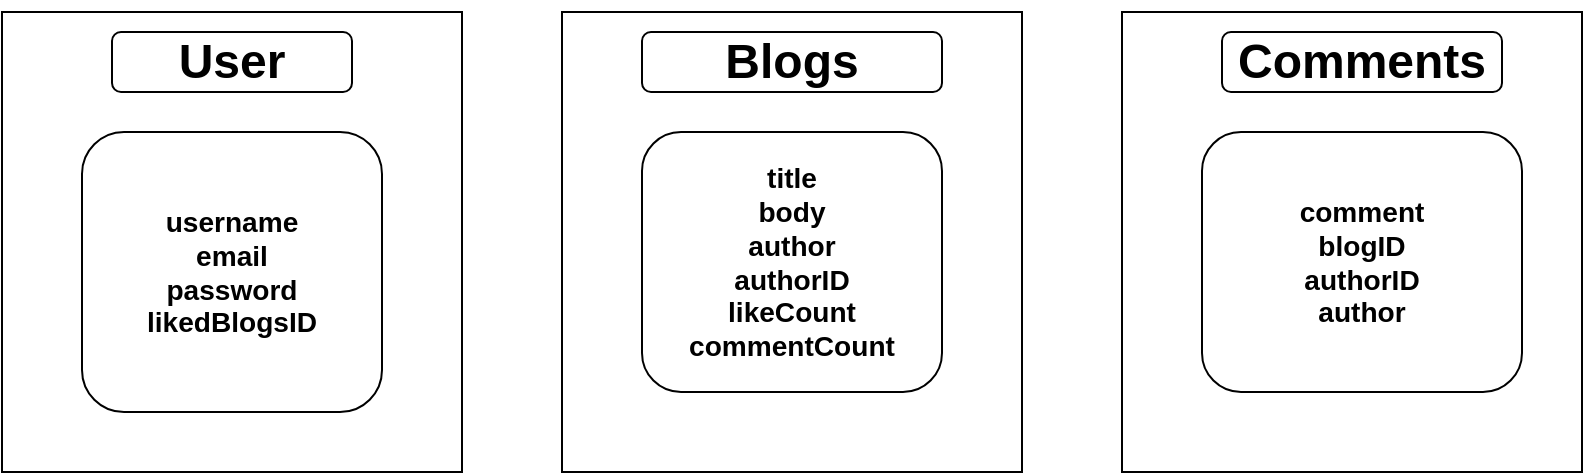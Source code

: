 <mxfile version="15.4.1" type="device"><diagram id="pnO-XnG0F-7f9SCePA8T" name="Page-1"><mxGraphModel dx="868" dy="1582" grid="1" gridSize="10" guides="1" tooltips="1" connect="1" arrows="1" fold="1" page="1" pageScale="1" pageWidth="850" pageHeight="1100" math="0" shadow="0"><root><mxCell id="0"/><mxCell id="1" parent="0"/><mxCell id="y13svUcA2f5N_fCVdfJF-1" value="" style="whiteSpace=wrap;html=1;aspect=fixed;" vertex="1" parent="1"><mxGeometry width="230" height="230" as="geometry"/></mxCell><mxCell id="y13svUcA2f5N_fCVdfJF-2" value="&lt;h1&gt;User&lt;/h1&gt;" style="rounded=1;whiteSpace=wrap;html=1;" vertex="1" parent="1"><mxGeometry x="55" y="10" width="120" height="30" as="geometry"/></mxCell><mxCell id="y13svUcA2f5N_fCVdfJF-3" value="&lt;h3&gt;username&lt;br&gt;email&lt;br&gt;password&lt;br&gt;likedBlogsID&lt;/h3&gt;" style="rounded=1;whiteSpace=wrap;html=1;" vertex="1" parent="1"><mxGeometry x="40" y="60" width="150" height="140" as="geometry"/></mxCell><mxCell id="y13svUcA2f5N_fCVdfJF-4" value="" style="whiteSpace=wrap;html=1;aspect=fixed;" vertex="1" parent="1"><mxGeometry x="280" width="230" height="230" as="geometry"/></mxCell><mxCell id="y13svUcA2f5N_fCVdfJF-5" value="&lt;h1&gt;Blogs&lt;/h1&gt;" style="rounded=1;whiteSpace=wrap;html=1;" vertex="1" parent="1"><mxGeometry x="320" y="10" width="150" height="30" as="geometry"/></mxCell><mxCell id="y13svUcA2f5N_fCVdfJF-8" value="&lt;h3&gt;title&lt;br&gt;body&lt;br&gt;author&lt;br&gt;authorID&lt;br&gt;likeCount&lt;br&gt;commentCount&lt;/h3&gt;" style="rounded=1;whiteSpace=wrap;html=1;" vertex="1" parent="1"><mxGeometry x="320" y="60" width="150" height="130" as="geometry"/></mxCell><mxCell id="y13svUcA2f5N_fCVdfJF-9" value="" style="whiteSpace=wrap;html=1;aspect=fixed;" vertex="1" parent="1"><mxGeometry x="560" width="230" height="230" as="geometry"/></mxCell><mxCell id="y13svUcA2f5N_fCVdfJF-10" value="&lt;h1&gt;Comments&lt;/h1&gt;" style="rounded=1;whiteSpace=wrap;html=1;" vertex="1" parent="1"><mxGeometry x="610" y="10" width="140" height="30" as="geometry"/></mxCell><mxCell id="y13svUcA2f5N_fCVdfJF-11" value="&lt;h3&gt;comment&lt;br&gt;blogID&lt;br&gt;authorID&lt;br&gt;author&lt;/h3&gt;" style="rounded=1;whiteSpace=wrap;html=1;" vertex="1" parent="1"><mxGeometry x="600" y="60" width="160" height="130" as="geometry"/></mxCell></root></mxGraphModel></diagram></mxfile>
